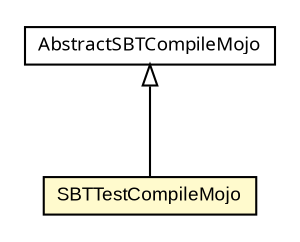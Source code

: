 #!/usr/local/bin/dot
#
# Class diagram 
# Generated by UmlGraph version 4.6 (http://www.spinellis.gr/sw/umlgraph)
#

digraph G {
	edge [fontname="arial",fontsize=10,labelfontname="arial",labelfontsize=10];
	node [fontname="arial",fontsize=10,shape=plaintext];
	// com.google.code.sbt.SBTTestCompileMojo
	c13 [label=<<table border="0" cellborder="1" cellspacing="0" cellpadding="2" port="p" bgcolor="lemonChiffon" href="./SBTTestCompileMojo.html">
		<tr><td><table border="0" cellspacing="0" cellpadding="1">
			<tr><td> SBTTestCompileMojo </td></tr>
		</table></td></tr>
		</table>>, fontname="arial", fontcolor="black", fontsize=9.0];
	// com.google.code.sbt.AbstractSBTCompileMojo
	c39 [label=<<table border="0" cellborder="1" cellspacing="0" cellpadding="2" port="p" href="./AbstractSBTCompileMojo.html">
		<tr><td><table border="0" cellspacing="0" cellpadding="1">
			<tr><td><font face="ariali"> AbstractSBTCompileMojo </font></td></tr>
		</table></td></tr>
		</table>>, fontname="arial", fontcolor="black", fontsize=9.0];
	//com.google.code.sbt.SBTTestCompileMojo extends com.google.code.sbt.AbstractSBTCompileMojo
	c39:p -> c13:p [dir=back,arrowtail=empty];
}

